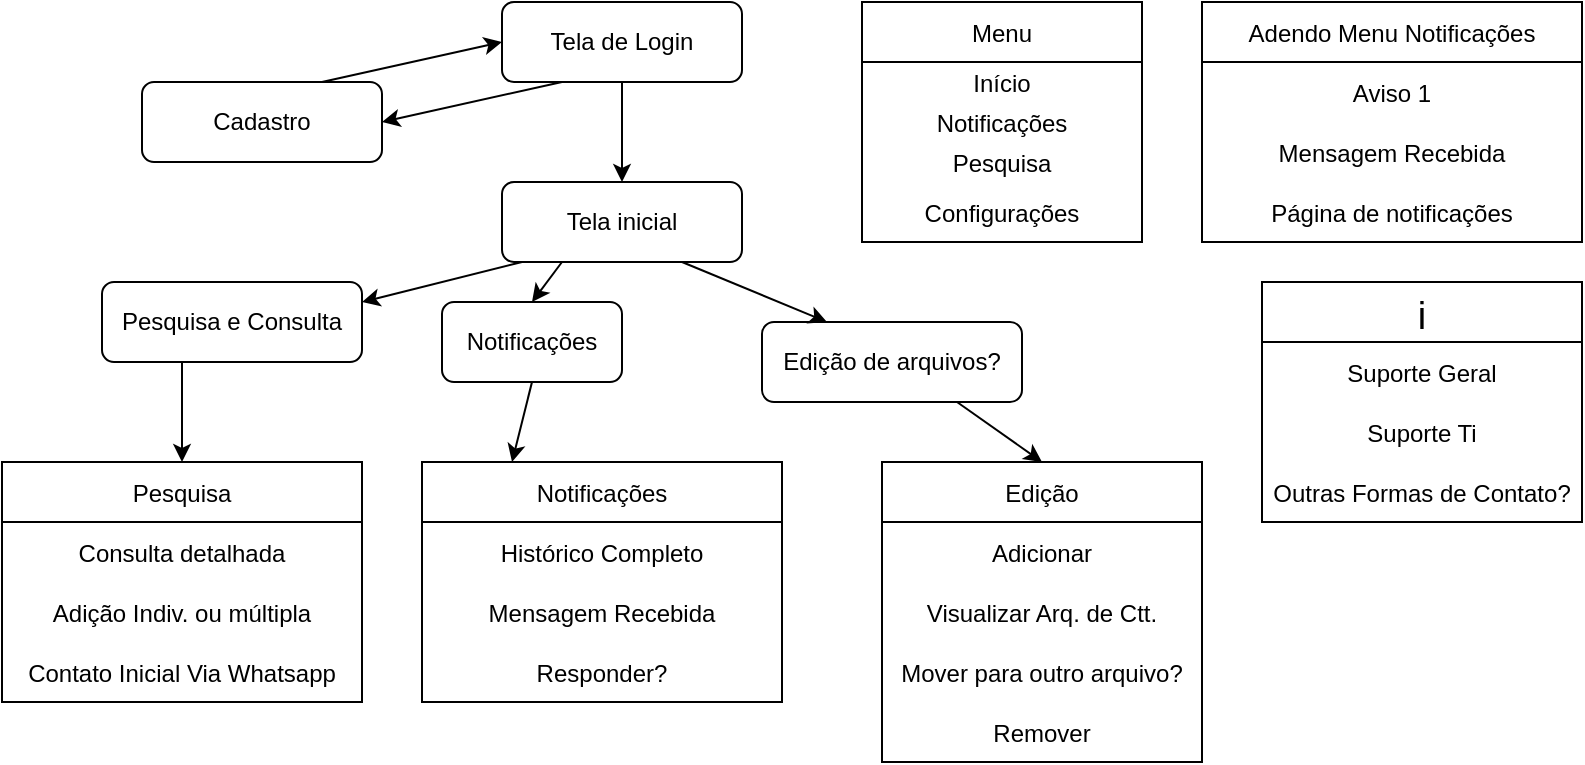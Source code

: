 <mxfile version="20.3.0" type="github">
  <diagram id="C5RBs43oDa-KdzZeNtuy" name="Page-1">
    <mxGraphModel dx="1151" dy="637" grid="1" gridSize="10" guides="1" tooltips="1" connect="1" arrows="1" fold="1" page="1" pageScale="1" pageWidth="827" pageHeight="1169" math="0" shadow="0">
      <root>
        <mxCell id="WIyWlLk6GJQsqaUBKTNV-0" />
        <mxCell id="WIyWlLk6GJQsqaUBKTNV-1" parent="WIyWlLk6GJQsqaUBKTNV-0" />
        <mxCell id="WIyWlLk6GJQsqaUBKTNV-3" value="Tela de Login" style="rounded=1;whiteSpace=wrap;html=1;fontSize=12;glass=0;strokeWidth=1;shadow=0;" parent="WIyWlLk6GJQsqaUBKTNV-1" vertex="1">
          <mxGeometry x="260" y="20" width="120" height="40" as="geometry" />
        </mxCell>
        <mxCell id="NQWX_17AM-ZMsMK_5adk-0" value="" style="endArrow=classic;html=1;rounded=0;exitX=0.25;exitY=1;exitDx=0;exitDy=0;entryX=1;entryY=0.5;entryDx=0;entryDy=0;" edge="1" parent="WIyWlLk6GJQsqaUBKTNV-1" source="WIyWlLk6GJQsqaUBKTNV-3" target="NQWX_17AM-ZMsMK_5adk-2">
          <mxGeometry width="50" height="50" relative="1" as="geometry">
            <mxPoint x="330" y="80" as="sourcePoint" />
            <mxPoint x="290" y="90" as="targetPoint" />
          </mxGeometry>
        </mxCell>
        <mxCell id="NQWX_17AM-ZMsMK_5adk-1" value="" style="endArrow=classic;html=1;rounded=0;exitX=0.5;exitY=1;exitDx=0;exitDy=0;entryX=0.5;entryY=0;entryDx=0;entryDy=0;" edge="1" parent="WIyWlLk6GJQsqaUBKTNV-1" source="WIyWlLk6GJQsqaUBKTNV-3" target="NQWX_17AM-ZMsMK_5adk-5">
          <mxGeometry width="50" height="50" relative="1" as="geometry">
            <mxPoint x="330" y="80" as="sourcePoint" />
            <mxPoint x="410" y="130" as="targetPoint" />
          </mxGeometry>
        </mxCell>
        <mxCell id="NQWX_17AM-ZMsMK_5adk-2" value="Cadastro" style="rounded=1;whiteSpace=wrap;html=1;fontSize=12;glass=0;strokeWidth=1;shadow=0;" vertex="1" parent="WIyWlLk6GJQsqaUBKTNV-1">
          <mxGeometry x="80" y="60" width="120" height="40" as="geometry" />
        </mxCell>
        <mxCell id="NQWX_17AM-ZMsMK_5adk-4" value="" style="endArrow=classic;html=1;rounded=0;entryX=0;entryY=0.5;entryDx=0;entryDy=0;exitX=0.75;exitY=0;exitDx=0;exitDy=0;" edge="1" parent="WIyWlLk6GJQsqaUBKTNV-1" source="NQWX_17AM-ZMsMK_5adk-2" target="WIyWlLk6GJQsqaUBKTNV-3">
          <mxGeometry width="50" height="50" relative="1" as="geometry">
            <mxPoint x="210" y="80" as="sourcePoint" />
            <mxPoint x="260" y="30" as="targetPoint" />
            <Array as="points" />
          </mxGeometry>
        </mxCell>
        <mxCell id="NQWX_17AM-ZMsMK_5adk-5" value="Tela inicial" style="rounded=1;whiteSpace=wrap;html=1;fontSize=12;glass=0;strokeWidth=1;shadow=0;" vertex="1" parent="WIyWlLk6GJQsqaUBKTNV-1">
          <mxGeometry x="260" y="110" width="120" height="40" as="geometry" />
        </mxCell>
        <mxCell id="NQWX_17AM-ZMsMK_5adk-6" value="Menu" style="swimlane;fontStyle=0;childLayout=stackLayout;horizontal=1;startSize=30;horizontalStack=0;resizeParent=1;resizeParentMax=0;resizeLast=0;collapsible=1;marginBottom=0;" vertex="1" parent="WIyWlLk6GJQsqaUBKTNV-1">
          <mxGeometry x="440" y="20" width="140" height="120" as="geometry">
            <mxRectangle x="670" y="15" width="70" height="30" as="alternateBounds" />
          </mxGeometry>
        </mxCell>
        <mxCell id="NQWX_17AM-ZMsMK_5adk-11" value="Início" style="text;strokeColor=none;fillColor=none;align=center;verticalAlign=middle;spacingLeft=4;spacingRight=4;overflow=hidden;points=[[0,0.5],[1,0.5]];portConstraint=eastwest;rotatable=0;" vertex="1" parent="NQWX_17AM-ZMsMK_5adk-6">
          <mxGeometry y="30" width="140" height="20" as="geometry" />
        </mxCell>
        <mxCell id="NQWX_17AM-ZMsMK_5adk-9" value="Notificações" style="text;strokeColor=none;fillColor=none;align=center;verticalAlign=middle;spacingLeft=4;spacingRight=4;overflow=hidden;points=[[0,0.5],[1,0.5]];portConstraint=eastwest;rotatable=0;" vertex="1" parent="NQWX_17AM-ZMsMK_5adk-6">
          <mxGeometry y="50" width="140" height="20" as="geometry" />
        </mxCell>
        <mxCell id="NQWX_17AM-ZMsMK_5adk-8" value="Pesquisa" style="text;strokeColor=none;fillColor=none;align=center;verticalAlign=middle;spacingLeft=4;spacingRight=4;overflow=hidden;points=[[0,0.5],[1,0.5]];portConstraint=eastwest;rotatable=0;" vertex="1" parent="NQWX_17AM-ZMsMK_5adk-6">
          <mxGeometry y="70" width="140" height="20" as="geometry" />
        </mxCell>
        <mxCell id="NQWX_17AM-ZMsMK_5adk-10" value="Configurações" style="text;strokeColor=none;fillColor=none;align=center;verticalAlign=middle;spacingLeft=4;spacingRight=4;overflow=hidden;points=[[0,0.5],[1,0.5]];portConstraint=eastwest;rotatable=0;" vertex="1" parent="NQWX_17AM-ZMsMK_5adk-6">
          <mxGeometry y="90" width="140" height="30" as="geometry" />
        </mxCell>
        <mxCell id="NQWX_17AM-ZMsMK_5adk-12" value="Pesquisa e Consulta" style="rounded=1;whiteSpace=wrap;html=1;fontSize=12;glass=0;strokeWidth=1;shadow=0;" vertex="1" parent="WIyWlLk6GJQsqaUBKTNV-1">
          <mxGeometry x="60" y="160" width="130" height="40" as="geometry" />
        </mxCell>
        <mxCell id="NQWX_17AM-ZMsMK_5adk-13" value="Notificações" style="rounded=1;whiteSpace=wrap;html=1;fontSize=12;glass=0;strokeWidth=1;shadow=0;" vertex="1" parent="WIyWlLk6GJQsqaUBKTNV-1">
          <mxGeometry x="230" y="170" width="90" height="40" as="geometry" />
        </mxCell>
        <mxCell id="NQWX_17AM-ZMsMK_5adk-14" value="Edição de arquivos?" style="rounded=1;whiteSpace=wrap;html=1;fontSize=12;glass=0;strokeWidth=1;shadow=0;" vertex="1" parent="WIyWlLk6GJQsqaUBKTNV-1">
          <mxGeometry x="390" y="180" width="130" height="40" as="geometry" />
        </mxCell>
        <mxCell id="NQWX_17AM-ZMsMK_5adk-15" value="" style="endArrow=classic;html=1;rounded=0;entryX=1;entryY=0.25;entryDx=0;entryDy=0;" edge="1" parent="WIyWlLk6GJQsqaUBKTNV-1" target="NQWX_17AM-ZMsMK_5adk-12">
          <mxGeometry width="50" height="50" relative="1" as="geometry">
            <mxPoint x="270" y="150" as="sourcePoint" />
            <mxPoint x="250" y="180" as="targetPoint" />
          </mxGeometry>
        </mxCell>
        <mxCell id="NQWX_17AM-ZMsMK_5adk-16" value="" style="endArrow=classic;html=1;rounded=0;exitX=0.25;exitY=1;exitDx=0;exitDy=0;entryX=0.5;entryY=0;entryDx=0;entryDy=0;" edge="1" parent="WIyWlLk6GJQsqaUBKTNV-1" source="NQWX_17AM-ZMsMK_5adk-5" target="NQWX_17AM-ZMsMK_5adk-13">
          <mxGeometry width="50" height="50" relative="1" as="geometry">
            <mxPoint x="330" y="250" as="sourcePoint" />
            <mxPoint x="380" y="200" as="targetPoint" />
          </mxGeometry>
        </mxCell>
        <mxCell id="NQWX_17AM-ZMsMK_5adk-17" value="" style="endArrow=classic;html=1;rounded=0;exitX=0.75;exitY=1;exitDx=0;exitDy=0;entryX=0.25;entryY=0;entryDx=0;entryDy=0;" edge="1" parent="WIyWlLk6GJQsqaUBKTNV-1" source="NQWX_17AM-ZMsMK_5adk-5" target="NQWX_17AM-ZMsMK_5adk-14">
          <mxGeometry width="50" height="50" relative="1" as="geometry">
            <mxPoint x="330" y="250" as="sourcePoint" />
            <mxPoint x="380" y="200" as="targetPoint" />
          </mxGeometry>
        </mxCell>
        <mxCell id="NQWX_17AM-ZMsMK_5adk-22" value="Adendo Menu Notificações" style="swimlane;fontStyle=0;childLayout=stackLayout;horizontal=1;startSize=30;horizontalStack=0;resizeParent=1;resizeParentMax=0;resizeLast=0;collapsible=1;marginBottom=0;" vertex="1" parent="WIyWlLk6GJQsqaUBKTNV-1">
          <mxGeometry x="610" y="20" width="190" height="120" as="geometry">
            <mxRectangle x="670" y="60" width="90" height="30" as="alternateBounds" />
          </mxGeometry>
        </mxCell>
        <mxCell id="NQWX_17AM-ZMsMK_5adk-23" value="Aviso 1" style="text;strokeColor=none;fillColor=none;align=center;verticalAlign=middle;spacingLeft=4;spacingRight=4;overflow=hidden;points=[[0,0.5],[1,0.5]];portConstraint=eastwest;rotatable=0;" vertex="1" parent="NQWX_17AM-ZMsMK_5adk-22">
          <mxGeometry y="30" width="190" height="30" as="geometry" />
        </mxCell>
        <mxCell id="NQWX_17AM-ZMsMK_5adk-25" value="Mensagem Recebida" style="text;strokeColor=none;fillColor=none;align=center;verticalAlign=middle;spacingLeft=4;spacingRight=4;overflow=hidden;points=[[0,0.5],[1,0.5]];portConstraint=eastwest;rotatable=0;" vertex="1" parent="NQWX_17AM-ZMsMK_5adk-22">
          <mxGeometry y="60" width="190" height="30" as="geometry" />
        </mxCell>
        <mxCell id="NQWX_17AM-ZMsMK_5adk-26" value="Página de notificações" style="text;strokeColor=none;fillColor=none;align=center;verticalAlign=middle;spacingLeft=4;spacingRight=4;overflow=hidden;points=[[0,0.5],[1,0.5]];portConstraint=eastwest;rotatable=0;" vertex="1" parent="NQWX_17AM-ZMsMK_5adk-22">
          <mxGeometry y="90" width="190" height="30" as="geometry" />
        </mxCell>
        <mxCell id="NQWX_17AM-ZMsMK_5adk-32" value="Edição" style="swimlane;fontStyle=0;childLayout=stackLayout;horizontal=1;startSize=30;horizontalStack=0;resizeParent=1;resizeParentMax=0;resizeLast=0;collapsible=1;marginBottom=0;" vertex="1" parent="WIyWlLk6GJQsqaUBKTNV-1">
          <mxGeometry x="450" y="250" width="160" height="150" as="geometry">
            <mxRectangle x="450" y="250" width="80" height="30" as="alternateBounds" />
          </mxGeometry>
        </mxCell>
        <mxCell id="NQWX_17AM-ZMsMK_5adk-33" value="Adicionar" style="text;strokeColor=none;fillColor=none;align=center;verticalAlign=middle;spacingLeft=4;spacingRight=4;overflow=hidden;points=[[0,0.5],[1,0.5]];portConstraint=eastwest;rotatable=0;" vertex="1" parent="NQWX_17AM-ZMsMK_5adk-32">
          <mxGeometry y="30" width="160" height="30" as="geometry" />
        </mxCell>
        <mxCell id="NQWX_17AM-ZMsMK_5adk-34" value="Visualizar Arq. de Ctt." style="text;strokeColor=none;fillColor=none;align=center;verticalAlign=middle;spacingLeft=4;spacingRight=4;overflow=hidden;points=[[0,0.5],[1,0.5]];portConstraint=eastwest;rotatable=0;" vertex="1" parent="NQWX_17AM-ZMsMK_5adk-32">
          <mxGeometry y="60" width="160" height="30" as="geometry" />
        </mxCell>
        <mxCell id="NQWX_17AM-ZMsMK_5adk-53" value="Mover para outro arquivo?" style="text;strokeColor=none;fillColor=none;align=center;verticalAlign=middle;spacingLeft=4;spacingRight=4;overflow=hidden;points=[[0,0.5],[1,0.5]];portConstraint=eastwest;rotatable=0;" vertex="1" parent="NQWX_17AM-ZMsMK_5adk-32">
          <mxGeometry y="90" width="160" height="30" as="geometry" />
        </mxCell>
        <mxCell id="NQWX_17AM-ZMsMK_5adk-35" value="Remover" style="text;strokeColor=none;fillColor=none;align=center;verticalAlign=middle;spacingLeft=4;spacingRight=4;overflow=hidden;points=[[0,0.5],[1,0.5]];portConstraint=eastwest;rotatable=0;" vertex="1" parent="NQWX_17AM-ZMsMK_5adk-32">
          <mxGeometry y="120" width="160" height="30" as="geometry" />
        </mxCell>
        <mxCell id="NQWX_17AM-ZMsMK_5adk-37" value="Pesquisa" style="swimlane;fontStyle=0;childLayout=stackLayout;horizontal=1;startSize=30;horizontalStack=0;resizeParent=1;resizeParentMax=0;resizeLast=0;collapsible=1;marginBottom=0;" vertex="1" parent="WIyWlLk6GJQsqaUBKTNV-1">
          <mxGeometry x="10" y="250" width="180" height="120" as="geometry">
            <mxRectangle x="10" y="250" width="90" height="30" as="alternateBounds" />
          </mxGeometry>
        </mxCell>
        <mxCell id="NQWX_17AM-ZMsMK_5adk-38" value="Consulta detalhada" style="text;strokeColor=none;fillColor=none;align=center;verticalAlign=middle;spacingLeft=4;spacingRight=4;overflow=hidden;points=[[0,0.5],[1,0.5]];portConstraint=eastwest;rotatable=0;" vertex="1" parent="NQWX_17AM-ZMsMK_5adk-37">
          <mxGeometry y="30" width="180" height="30" as="geometry" />
        </mxCell>
        <mxCell id="NQWX_17AM-ZMsMK_5adk-39" value="Adição Indiv. ou múltipla" style="text;strokeColor=none;fillColor=none;align=center;verticalAlign=middle;spacingLeft=4;spacingRight=4;overflow=hidden;points=[[0,0.5],[1,0.5]];portConstraint=eastwest;rotatable=0;" vertex="1" parent="NQWX_17AM-ZMsMK_5adk-37">
          <mxGeometry y="60" width="180" height="30" as="geometry" />
        </mxCell>
        <mxCell id="NQWX_17AM-ZMsMK_5adk-40" value="Contato Inicial Via Whatsapp" style="text;strokeColor=none;fillColor=none;align=center;verticalAlign=middle;spacingLeft=4;spacingRight=4;overflow=hidden;points=[[0,0.5],[1,0.5]];portConstraint=eastwest;rotatable=0;" vertex="1" parent="NQWX_17AM-ZMsMK_5adk-37">
          <mxGeometry y="90" width="180" height="30" as="geometry" />
        </mxCell>
        <mxCell id="NQWX_17AM-ZMsMK_5adk-41" value="" style="endArrow=classic;html=1;rounded=0;entryX=0.5;entryY=0;entryDx=0;entryDy=0;" edge="1" parent="WIyWlLk6GJQsqaUBKTNV-1" target="NQWX_17AM-ZMsMK_5adk-37">
          <mxGeometry width="50" height="50" relative="1" as="geometry">
            <mxPoint x="100" y="200" as="sourcePoint" />
            <mxPoint x="400" y="200" as="targetPoint" />
            <Array as="points" />
          </mxGeometry>
        </mxCell>
        <mxCell id="NQWX_17AM-ZMsMK_5adk-42" value="Notificações" style="swimlane;fontStyle=0;childLayout=stackLayout;horizontal=1;startSize=30;horizontalStack=0;resizeParent=1;resizeParentMax=0;resizeLast=0;collapsible=1;marginBottom=0;" vertex="1" parent="WIyWlLk6GJQsqaUBKTNV-1">
          <mxGeometry x="220" y="250" width="180" height="120" as="geometry">
            <mxRectangle x="220" y="250" width="90" height="30" as="alternateBounds" />
          </mxGeometry>
        </mxCell>
        <mxCell id="NQWX_17AM-ZMsMK_5adk-43" value="Histórico Completo" style="text;strokeColor=none;fillColor=none;align=center;verticalAlign=middle;spacingLeft=4;spacingRight=4;overflow=hidden;points=[[0,0.5],[1,0.5]];portConstraint=eastwest;rotatable=0;" vertex="1" parent="NQWX_17AM-ZMsMK_5adk-42">
          <mxGeometry y="30" width="180" height="30" as="geometry" />
        </mxCell>
        <mxCell id="NQWX_17AM-ZMsMK_5adk-47" value="Mensagem Recebida" style="text;strokeColor=none;fillColor=none;align=center;verticalAlign=middle;spacingLeft=4;spacingRight=4;overflow=hidden;points=[[0,0.5],[1,0.5]];portConstraint=eastwest;rotatable=0;" vertex="1" parent="NQWX_17AM-ZMsMK_5adk-42">
          <mxGeometry y="60" width="180" height="30" as="geometry" />
        </mxCell>
        <mxCell id="NQWX_17AM-ZMsMK_5adk-44" value="Responder?" style="text;strokeColor=none;fillColor=none;align=center;verticalAlign=middle;spacingLeft=4;spacingRight=4;overflow=hidden;points=[[0,0.5],[1,0.5]];portConstraint=eastwest;rotatable=0;" vertex="1" parent="NQWX_17AM-ZMsMK_5adk-42">
          <mxGeometry y="90" width="180" height="30" as="geometry" />
        </mxCell>
        <mxCell id="NQWX_17AM-ZMsMK_5adk-48" value="" style="endArrow=classic;html=1;rounded=0;exitX=0.5;exitY=1;exitDx=0;exitDy=0;entryX=0.25;entryY=0;entryDx=0;entryDy=0;" edge="1" parent="WIyWlLk6GJQsqaUBKTNV-1" source="NQWX_17AM-ZMsMK_5adk-13" target="NQWX_17AM-ZMsMK_5adk-42">
          <mxGeometry width="50" height="50" relative="1" as="geometry">
            <mxPoint x="420" y="310" as="sourcePoint" />
            <mxPoint x="470" y="260" as="targetPoint" />
          </mxGeometry>
        </mxCell>
        <mxCell id="NQWX_17AM-ZMsMK_5adk-51" value="" style="endArrow=classic;html=1;rounded=0;entryX=0.5;entryY=0;entryDx=0;entryDy=0;exitX=0.75;exitY=1;exitDx=0;exitDy=0;" edge="1" parent="WIyWlLk6GJQsqaUBKTNV-1" source="NQWX_17AM-ZMsMK_5adk-14" target="NQWX_17AM-ZMsMK_5adk-32">
          <mxGeometry width="50" height="50" relative="1" as="geometry">
            <mxPoint x="420" y="310" as="sourcePoint" />
            <mxPoint x="470" y="260" as="targetPoint" />
          </mxGeometry>
        </mxCell>
        <mxCell id="NQWX_17AM-ZMsMK_5adk-56" value="i" style="swimlane;fontStyle=0;childLayout=stackLayout;horizontal=1;startSize=30;horizontalStack=0;resizeParent=1;resizeParentMax=0;resizeLast=0;collapsible=1;marginBottom=0;fontSize=19;" vertex="1" parent="WIyWlLk6GJQsqaUBKTNV-1">
          <mxGeometry x="640" y="160" width="160" height="120" as="geometry" />
        </mxCell>
        <mxCell id="NQWX_17AM-ZMsMK_5adk-58" value="Suporte Geral" style="text;strokeColor=none;fillColor=none;align=center;verticalAlign=middle;spacingLeft=4;spacingRight=4;overflow=hidden;points=[[0,0.5],[1,0.5]];portConstraint=eastwest;rotatable=0;" vertex="1" parent="NQWX_17AM-ZMsMK_5adk-56">
          <mxGeometry y="30" width="160" height="30" as="geometry" />
        </mxCell>
        <mxCell id="NQWX_17AM-ZMsMK_5adk-57" value="Suporte Ti" style="text;strokeColor=none;fillColor=none;align=center;verticalAlign=middle;spacingLeft=4;spacingRight=4;overflow=hidden;points=[[0,0.5],[1,0.5]];portConstraint=eastwest;rotatable=0;" vertex="1" parent="NQWX_17AM-ZMsMK_5adk-56">
          <mxGeometry y="60" width="160" height="30" as="geometry" />
        </mxCell>
        <mxCell id="NQWX_17AM-ZMsMK_5adk-59" value="Outras Formas de Contato?" style="text;strokeColor=none;fillColor=none;align=center;verticalAlign=middle;spacingLeft=4;spacingRight=4;overflow=hidden;points=[[0,0.5],[1,0.5]];portConstraint=eastwest;rotatable=0;" vertex="1" parent="NQWX_17AM-ZMsMK_5adk-56">
          <mxGeometry y="90" width="160" height="30" as="geometry" />
        </mxCell>
      </root>
    </mxGraphModel>
  </diagram>
</mxfile>
